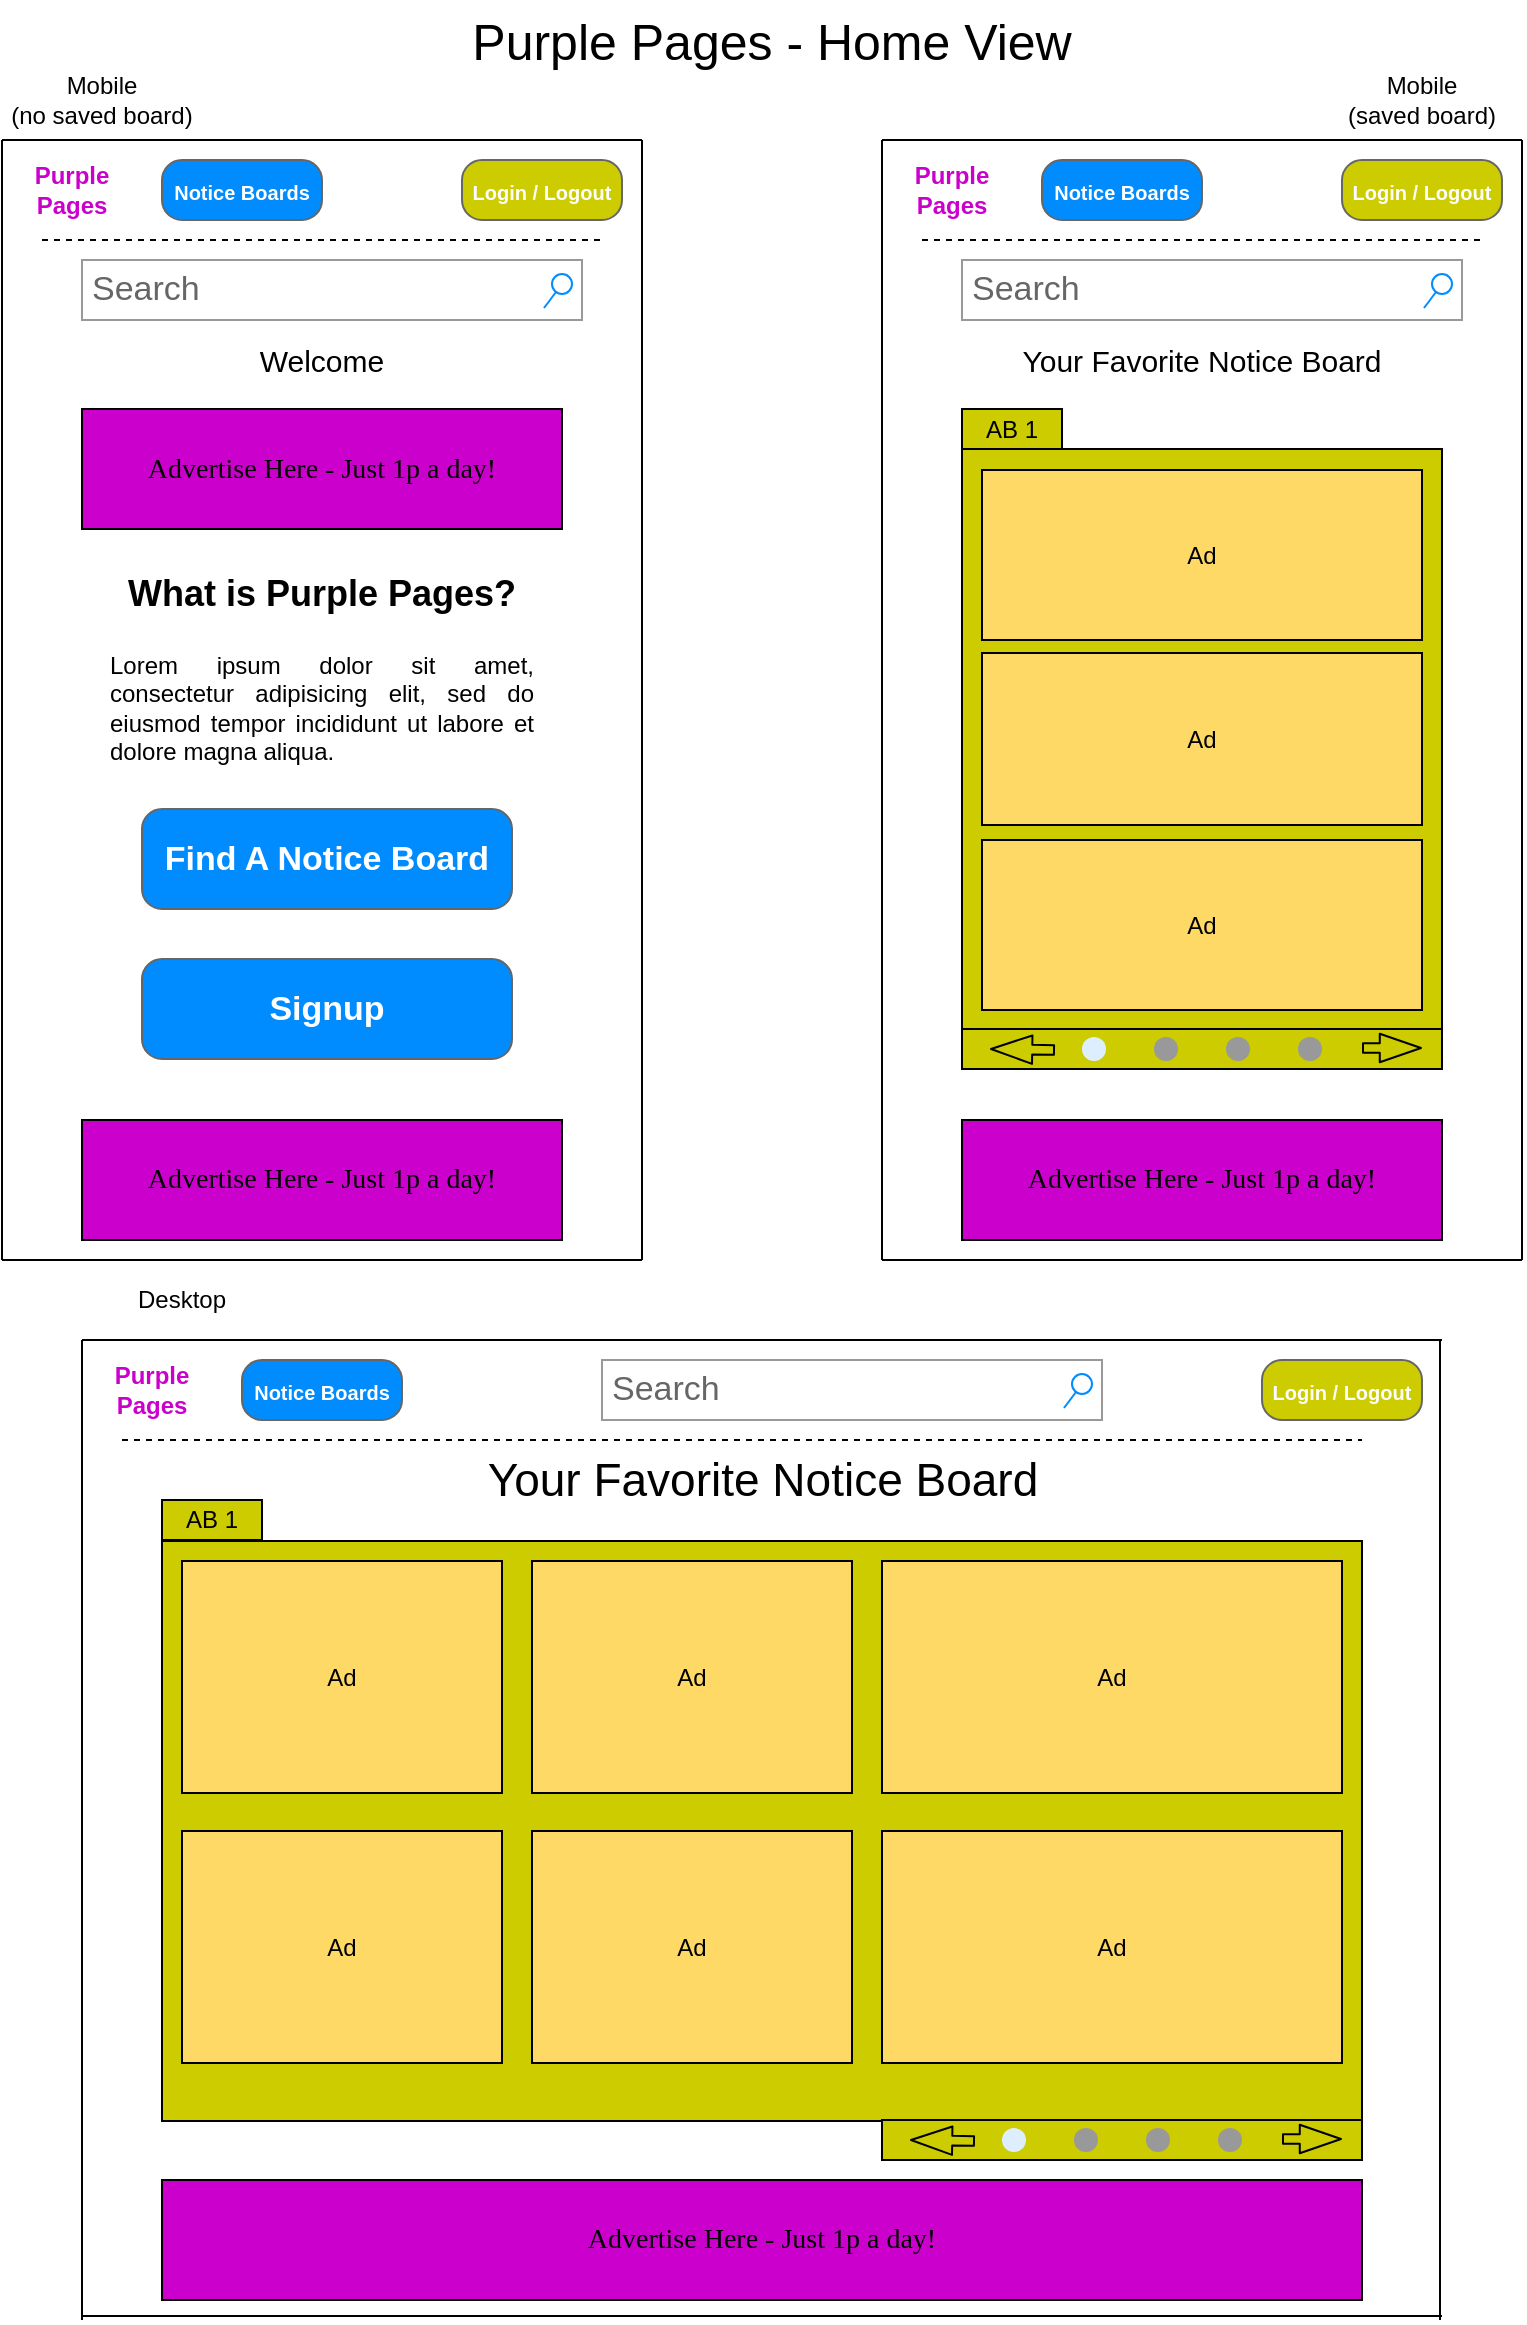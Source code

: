 <mxfile version="12.1.0" type="device" pages="1"><diagram id="4r0fBzSc8f4pYXhXA40c" name="Page-1"><mxGraphModel dx="1408" dy="699" grid="1" gridSize="10" guides="1" tooltips="1" connect="1" arrows="1" fold="1" page="1" pageScale="1" pageWidth="827" pageHeight="1169" math="0" shadow="0"><root><mxCell id="0"/><mxCell id="1" parent="0"/><mxCell id="d-PyySIdQM4EPSaNK-hC-1" value="Purple Pages - Home View" style="text;html=1;strokeColor=none;fillColor=none;align=center;verticalAlign=middle;whiteSpace=wrap;rounded=0;fontSize=25;" parent="1" vertex="1"><mxGeometry x="110" width="630" height="40" as="geometry"/></mxCell><mxCell id="d-PyySIdQM4EPSaNK-hC-2" value="" style="endArrow=none;html=1;" parent="1" edge="1"><mxGeometry width="50" height="50" relative="1" as="geometry"><mxPoint x="40" y="70" as="sourcePoint"/><mxPoint x="360" y="70" as="targetPoint"/></mxGeometry></mxCell><mxCell id="d-PyySIdQM4EPSaNK-hC-3" value="" style="endArrow=none;html=1;" parent="1" edge="1"><mxGeometry width="50" height="50" relative="1" as="geometry"><mxPoint x="40" y="630" as="sourcePoint"/><mxPoint x="40" y="70" as="targetPoint"/></mxGeometry></mxCell><mxCell id="d-PyySIdQM4EPSaNK-hC-4" value="" style="endArrow=none;html=1;" parent="1" edge="1"><mxGeometry width="50" height="50" relative="1" as="geometry"><mxPoint x="360" y="630" as="sourcePoint"/><mxPoint x="360" y="70" as="targetPoint"/></mxGeometry></mxCell><mxCell id="d-PyySIdQM4EPSaNK-hC-5" value="&lt;b&gt;&lt;font color=&quot;#cc00cc&quot;&gt;Purple&lt;br&gt;Pages&lt;/font&gt;&lt;/b&gt;" style="text;html=1;strokeColor=none;fillColor=none;align=center;verticalAlign=middle;whiteSpace=wrap;rounded=0;" parent="1" vertex="1"><mxGeometry x="50" y="80" width="50" height="30" as="geometry"/></mxCell><mxCell id="d-PyySIdQM4EPSaNK-hC-6" value="&lt;font style=&quot;font-size: 10px&quot;&gt;Notice Boards&lt;/font&gt;" style="strokeWidth=1;shadow=0;dashed=0;align=center;html=1;shape=mxgraph.mockup.buttons.button;strokeColor=#666666;fontColor=#ffffff;mainText=;buttonStyle=round;fontSize=17;fontStyle=1;fillColor=#008cff;whiteSpace=wrap;" parent="1" vertex="1"><mxGeometry x="120" y="80" width="80" height="30" as="geometry"/></mxCell><mxCell id="d-PyySIdQM4EPSaNK-hC-7" value="&lt;span style=&quot;font-size: 10px&quot;&gt;Login / Logout&lt;/span&gt;" style="strokeWidth=1;shadow=0;dashed=0;align=center;html=1;shape=mxgraph.mockup.buttons.button;strokeColor=#666666;fontColor=#ffffff;mainText=;buttonStyle=round;fontSize=17;fontStyle=1;fillColor=#CCCC00;whiteSpace=wrap;" parent="1" vertex="1"><mxGeometry x="270" y="80" width="80" height="30" as="geometry"/></mxCell><mxCell id="d-PyySIdQM4EPSaNK-hC-14" value="" style="endArrow=none;dashed=1;html=1;" parent="1" edge="1"><mxGeometry width="50" height="50" relative="1" as="geometry"><mxPoint x="60" y="120" as="sourcePoint"/><mxPoint x="340" y="120" as="targetPoint"/></mxGeometry></mxCell><mxCell id="d-PyySIdQM4EPSaNK-hC-16" value="&lt;font style=&quot;font-size: 15px&quot;&gt;Welcome&lt;/font&gt;" style="text;html=1;strokeColor=none;fillColor=none;align=center;verticalAlign=middle;whiteSpace=wrap;rounded=0;" parent="1" vertex="1"><mxGeometry x="80" y="170" width="240" height="20" as="geometry"/></mxCell><mxCell id="d-PyySIdQM4EPSaNK-hC-31" value="Search" style="strokeWidth=1;shadow=0;dashed=0;align=center;html=1;shape=mxgraph.mockup.forms.searchBox;strokeColor=#999999;mainText=;fillColor=#ffffff;strokeColor2=#008cff;fontColor=#666666;fontSize=17;align=left;spacingLeft=3;" parent="1" vertex="1"><mxGeometry x="80" y="130" width="250" height="30" as="geometry"/></mxCell><mxCell id="d-PyySIdQM4EPSaNK-hC-32" value="&lt;font style=&quot;font-size: 14px&quot; face=&quot;Comic Sans MS&quot;&gt;Advertise Here - Just 1p a day!&lt;/font&gt;" style="rounded=0;whiteSpace=wrap;html=1;fillColor=#CC00CC;" parent="1" vertex="1"><mxGeometry x="80" y="560" width="240" height="60" as="geometry"/></mxCell><mxCell id="d-PyySIdQM4EPSaNK-hC-33" value="" style="endArrow=none;html=1;" parent="1" edge="1"><mxGeometry width="50" height="50" relative="1" as="geometry"><mxPoint x="40" y="630" as="sourcePoint"/><mxPoint x="360" y="630" as="targetPoint"/></mxGeometry></mxCell><mxCell id="d-PyySIdQM4EPSaNK-hC-34" value="Mobile&lt;br&gt;(no saved board)" style="text;html=1;strokeColor=none;fillColor=none;align=center;verticalAlign=middle;whiteSpace=wrap;rounded=0;" parent="1" vertex="1"><mxGeometry x="40" y="40" width="100" height="20" as="geometry"/></mxCell><mxCell id="d-PyySIdQM4EPSaNK-hC-35" value="" style="endArrow=none;html=1;" parent="1" edge="1"><mxGeometry width="50" height="50" relative="1" as="geometry"><mxPoint x="480" y="70" as="sourcePoint"/><mxPoint x="800" y="70" as="targetPoint"/></mxGeometry></mxCell><mxCell id="d-PyySIdQM4EPSaNK-hC-36" value="" style="endArrow=none;html=1;" parent="1" edge="1"><mxGeometry width="50" height="50" relative="1" as="geometry"><mxPoint x="480" y="630" as="sourcePoint"/><mxPoint x="480" y="70" as="targetPoint"/></mxGeometry></mxCell><mxCell id="d-PyySIdQM4EPSaNK-hC-37" value="" style="endArrow=none;html=1;" parent="1" edge="1"><mxGeometry width="50" height="50" relative="1" as="geometry"><mxPoint x="800" y="630" as="sourcePoint"/><mxPoint x="800" y="70" as="targetPoint"/></mxGeometry></mxCell><mxCell id="d-PyySIdQM4EPSaNK-hC-38" value="&lt;b&gt;&lt;font color=&quot;#cc00cc&quot;&gt;Purple&lt;br&gt;Pages&lt;/font&gt;&lt;/b&gt;" style="text;html=1;strokeColor=none;fillColor=none;align=center;verticalAlign=middle;whiteSpace=wrap;rounded=0;" parent="1" vertex="1"><mxGeometry x="490" y="80" width="50" height="30" as="geometry"/></mxCell><mxCell id="d-PyySIdQM4EPSaNK-hC-39" value="&lt;font style=&quot;font-size: 10px&quot;&gt;Notice Boards&lt;/font&gt;" style="strokeWidth=1;shadow=0;dashed=0;align=center;html=1;shape=mxgraph.mockup.buttons.button;strokeColor=#666666;fontColor=#ffffff;mainText=;buttonStyle=round;fontSize=17;fontStyle=1;fillColor=#008cff;whiteSpace=wrap;" parent="1" vertex="1"><mxGeometry x="560" y="80" width="80" height="30" as="geometry"/></mxCell><mxCell id="d-PyySIdQM4EPSaNK-hC-40" value="&lt;span style=&quot;font-size: 10px&quot;&gt;Login / Logout&lt;/span&gt;" style="strokeWidth=1;shadow=0;dashed=0;align=center;html=1;shape=mxgraph.mockup.buttons.button;strokeColor=#666666;fontColor=#ffffff;mainText=;buttonStyle=round;fontSize=17;fontStyle=1;fillColor=#CCCC00;whiteSpace=wrap;" parent="1" vertex="1"><mxGeometry x="710" y="80" width="80" height="30" as="geometry"/></mxCell><mxCell id="d-PyySIdQM4EPSaNK-hC-41" value="" style="endArrow=none;dashed=1;html=1;" parent="1" edge="1"><mxGeometry width="50" height="50" relative="1" as="geometry"><mxPoint x="500" y="120" as="sourcePoint"/><mxPoint x="780" y="120" as="targetPoint"/></mxGeometry></mxCell><mxCell id="d-PyySIdQM4EPSaNK-hC-42" value="" style="rounded=0;whiteSpace=wrap;html=1;fillColor=#CCCC00;" parent="1" vertex="1"><mxGeometry x="520" y="224.5" width="240" height="290" as="geometry"/></mxCell><mxCell id="d-PyySIdQM4EPSaNK-hC-43" value="&lt;font style=&quot;font-size: 15px&quot;&gt;Your Favorite Notice Board&lt;/font&gt;" style="text;html=1;strokeColor=none;fillColor=none;align=center;verticalAlign=middle;whiteSpace=wrap;rounded=0;" parent="1" vertex="1"><mxGeometry x="520" y="170" width="240" height="20" as="geometry"/></mxCell><mxCell id="d-PyySIdQM4EPSaNK-hC-44" value="AB 1" style="rounded=0;whiteSpace=wrap;html=1;fillColor=#CCCC00;" parent="1" vertex="1"><mxGeometry x="520" y="204.5" width="50" height="20" as="geometry"/></mxCell><mxCell id="d-PyySIdQM4EPSaNK-hC-45" value="Ad" style="rounded=0;whiteSpace=wrap;html=1;fillColor=#FFD966;" parent="1" vertex="1"><mxGeometry x="530" y="235" width="220" height="85" as="geometry"/></mxCell><mxCell id="d-PyySIdQM4EPSaNK-hC-49" value="Ad" style="rounded=0;whiteSpace=wrap;html=1;fillColor=#FFD966;" parent="1" vertex="1"><mxGeometry x="530" y="326.5" width="220" height="86" as="geometry"/></mxCell><mxCell id="d-PyySIdQM4EPSaNK-hC-51" value="Ad" style="rounded=0;whiteSpace=wrap;html=1;fillColor=#FFD966;" parent="1" vertex="1"><mxGeometry x="530" y="420" width="220" height="85" as="geometry"/></mxCell><mxCell id="d-PyySIdQM4EPSaNK-hC-53" value="" style="rounded=0;whiteSpace=wrap;html=1;fillColor=#CCCC00;" parent="1" vertex="1"><mxGeometry x="520" y="514.5" width="240" height="20" as="geometry"/></mxCell><mxCell id="d-PyySIdQM4EPSaNK-hC-54" value="" style="verticalLabelPosition=bottom;shadow=0;dashed=0;align=center;html=1;verticalAlign=top;strokeWidth=1;shape=mxgraph.mockup.navigation.pageControl;fillColor=#999999;strokeColor=#ddeeff;" parent="1" vertex="1"><mxGeometry x="580" y="509.5" width="120" height="30" as="geometry"/></mxCell><mxCell id="d-PyySIdQM4EPSaNK-hC-55" value="" style="shape=flexArrow;endArrow=classic;html=1;endWidth=8.395;endSize=6.538;width=4.828;" parent="1" edge="1"><mxGeometry width="50" height="50" relative="1" as="geometry"><mxPoint x="720" y="524" as="sourcePoint"/><mxPoint x="750" y="524" as="targetPoint"/></mxGeometry></mxCell><mxCell id="d-PyySIdQM4EPSaNK-hC-56" value="" style="shape=flexArrow;endArrow=classic;html=1;endWidth=8.395;endSize=6.538;width=4.828;" parent="1" edge="1"><mxGeometry width="50" height="50" relative="1" as="geometry"><mxPoint x="566.5" y="525" as="sourcePoint"/><mxPoint x="534" y="524.5" as="targetPoint"/></mxGeometry></mxCell><mxCell id="d-PyySIdQM4EPSaNK-hC-57" value="Search" style="strokeWidth=1;shadow=0;dashed=0;align=center;html=1;shape=mxgraph.mockup.forms.searchBox;strokeColor=#999999;mainText=;fillColor=#ffffff;strokeColor2=#008cff;fontColor=#666666;fontSize=17;align=left;spacingLeft=3;" parent="1" vertex="1"><mxGeometry x="520" y="130" width="250" height="30" as="geometry"/></mxCell><mxCell id="d-PyySIdQM4EPSaNK-hC-58" value="&lt;font style=&quot;font-size: 14px&quot; face=&quot;Comic Sans MS&quot;&gt;Advertise Here - Just 1p a day!&lt;/font&gt;" style="rounded=0;whiteSpace=wrap;html=1;fillColor=#CC00CC;" parent="1" vertex="1"><mxGeometry x="520" y="560" width="240" height="60" as="geometry"/></mxCell><mxCell id="d-PyySIdQM4EPSaNK-hC-59" value="" style="endArrow=none;html=1;" parent="1" edge="1"><mxGeometry width="50" height="50" relative="1" as="geometry"><mxPoint x="480" y="630" as="sourcePoint"/><mxPoint x="800" y="630" as="targetPoint"/></mxGeometry></mxCell><mxCell id="d-PyySIdQM4EPSaNK-hC-60" value="Mobile&lt;br&gt;(saved board)" style="text;html=1;strokeColor=none;fillColor=none;align=center;verticalAlign=middle;whiteSpace=wrap;rounded=0;" parent="1" vertex="1"><mxGeometry x="700" y="40" width="100" height="20" as="geometry"/></mxCell><mxCell id="d-PyySIdQM4EPSaNK-hC-61" value="" style="endArrow=none;html=1;" parent="1" edge="1"><mxGeometry width="50" height="50" relative="1" as="geometry"><mxPoint x="80" y="670" as="sourcePoint"/><mxPoint x="760" y="670" as="targetPoint"/></mxGeometry></mxCell><mxCell id="d-PyySIdQM4EPSaNK-hC-62" value="" style="endArrow=none;html=1;" parent="1" edge="1"><mxGeometry width="50" height="50" relative="1" as="geometry"><mxPoint x="80" y="1160" as="sourcePoint"/><mxPoint x="80" y="670" as="targetPoint"/></mxGeometry></mxCell><mxCell id="d-PyySIdQM4EPSaNK-hC-63" value="" style="endArrow=none;html=1;" parent="1" edge="1"><mxGeometry width="50" height="50" relative="1" as="geometry"><mxPoint x="759" y="1160" as="sourcePoint"/><mxPoint x="759" y="670" as="targetPoint"/></mxGeometry></mxCell><mxCell id="d-PyySIdQM4EPSaNK-hC-64" value="&lt;b&gt;&lt;font color=&quot;#cc00cc&quot;&gt;Purple&lt;br&gt;Pages&lt;/font&gt;&lt;/b&gt;" style="text;html=1;strokeColor=none;fillColor=none;align=center;verticalAlign=middle;whiteSpace=wrap;rounded=0;" parent="1" vertex="1"><mxGeometry x="90" y="680" width="50" height="30" as="geometry"/></mxCell><mxCell id="d-PyySIdQM4EPSaNK-hC-65" value="&lt;font style=&quot;font-size: 10px&quot;&gt;Notice Boards&lt;/font&gt;" style="strokeWidth=1;shadow=0;dashed=0;align=center;html=1;shape=mxgraph.mockup.buttons.button;strokeColor=#666666;fontColor=#ffffff;mainText=;buttonStyle=round;fontSize=17;fontStyle=1;fillColor=#008cff;whiteSpace=wrap;" parent="1" vertex="1"><mxGeometry x="160" y="680" width="80" height="30" as="geometry"/></mxCell><mxCell id="d-PyySIdQM4EPSaNK-hC-66" value="&lt;span style=&quot;font-size: 10px&quot;&gt;Login / Logout&lt;/span&gt;" style="strokeWidth=1;shadow=0;dashed=0;align=center;html=1;shape=mxgraph.mockup.buttons.button;strokeColor=#666666;fontColor=#ffffff;mainText=;buttonStyle=round;fontSize=17;fontStyle=1;fillColor=#CCCC00;whiteSpace=wrap;" parent="1" vertex="1"><mxGeometry x="670" y="680" width="80" height="30" as="geometry"/></mxCell><mxCell id="d-PyySIdQM4EPSaNK-hC-67" value="" style="endArrow=none;dashed=1;html=1;" parent="1" edge="1"><mxGeometry width="50" height="50" relative="1" as="geometry"><mxPoint x="100" y="720" as="sourcePoint"/><mxPoint x="720" y="720" as="targetPoint"/></mxGeometry></mxCell><mxCell id="d-PyySIdQM4EPSaNK-hC-68" value="" style="rounded=0;whiteSpace=wrap;html=1;fillColor=#CCCC00;" parent="1" vertex="1"><mxGeometry x="120" y="770.5" width="600" height="290" as="geometry"/></mxCell><mxCell id="d-PyySIdQM4EPSaNK-hC-69" value="&lt;font style=&quot;font-size: 23px&quot;&gt;Your Favorite Notice Board&lt;/font&gt;" style="text;html=1;strokeColor=none;fillColor=none;align=center;verticalAlign=middle;whiteSpace=wrap;rounded=0;" parent="1" vertex="1"><mxGeometry x="257.5" y="730" width="325" height="20" as="geometry"/></mxCell><mxCell id="d-PyySIdQM4EPSaNK-hC-70" value="AB 1" style="rounded=0;whiteSpace=wrap;html=1;fillColor=#CCCC00;" parent="1" vertex="1"><mxGeometry x="120" y="750" width="50" height="20" as="geometry"/></mxCell><mxCell id="d-PyySIdQM4EPSaNK-hC-72" value="Ad" style="rounded=0;whiteSpace=wrap;html=1;fillColor=#FFD966;" parent="1" vertex="1"><mxGeometry x="480" y="780.5" width="230" height="116" as="geometry"/></mxCell><mxCell id="d-PyySIdQM4EPSaNK-hC-79" value="" style="rounded=0;whiteSpace=wrap;html=1;fillColor=#CCCC00;" parent="1" vertex="1"><mxGeometry x="480" y="1060" width="240" height="20" as="geometry"/></mxCell><mxCell id="d-PyySIdQM4EPSaNK-hC-80" value="" style="verticalLabelPosition=bottom;shadow=0;dashed=0;align=center;html=1;verticalAlign=top;strokeWidth=1;shape=mxgraph.mockup.navigation.pageControl;fillColor=#999999;strokeColor=#ddeeff;" parent="1" vertex="1"><mxGeometry x="540" y="1055" width="120" height="30" as="geometry"/></mxCell><mxCell id="d-PyySIdQM4EPSaNK-hC-81" value="" style="shape=flexArrow;endArrow=classic;html=1;endWidth=8.395;endSize=6.538;width=4.828;" parent="1" edge="1"><mxGeometry width="50" height="50" relative="1" as="geometry"><mxPoint x="680" y="1069.5" as="sourcePoint"/><mxPoint x="710" y="1069.5" as="targetPoint"/></mxGeometry></mxCell><mxCell id="d-PyySIdQM4EPSaNK-hC-82" value="" style="shape=flexArrow;endArrow=classic;html=1;endWidth=8.395;endSize=6.538;width=4.828;" parent="1" edge="1"><mxGeometry width="50" height="50" relative="1" as="geometry"><mxPoint x="526.5" y="1070.5" as="sourcePoint"/><mxPoint x="494" y="1070" as="targetPoint"/></mxGeometry></mxCell><mxCell id="d-PyySIdQM4EPSaNK-hC-83" value="Search" style="strokeWidth=1;shadow=0;dashed=0;align=center;html=1;shape=mxgraph.mockup.forms.searchBox;strokeColor=#999999;mainText=;fillColor=#ffffff;strokeColor2=#008cff;fontColor=#666666;fontSize=17;align=left;spacingLeft=3;" parent="1" vertex="1"><mxGeometry x="340" y="680" width="250" height="30" as="geometry"/></mxCell><mxCell id="d-PyySIdQM4EPSaNK-hC-84" value="&lt;font style=&quot;font-size: 14px&quot; face=&quot;Comic Sans MS&quot;&gt;Advertise Here - Just 1p a day!&lt;/font&gt;" style="rounded=0;whiteSpace=wrap;html=1;fillColor=#CC00CC;" parent="1" vertex="1"><mxGeometry x="120" y="1090" width="600" height="60" as="geometry"/></mxCell><mxCell id="d-PyySIdQM4EPSaNK-hC-85" value="" style="endArrow=none;html=1;" parent="1" edge="1"><mxGeometry width="50" height="50" relative="1" as="geometry"><mxPoint x="80" y="1158" as="sourcePoint"/><mxPoint x="760" y="1158" as="targetPoint"/></mxGeometry></mxCell><mxCell id="d-PyySIdQM4EPSaNK-hC-86" value="Desktop" style="text;html=1;strokeColor=none;fillColor=none;align=center;verticalAlign=middle;whiteSpace=wrap;rounded=0;" parent="1" vertex="1"><mxGeometry x="80" y="640" width="100" height="20" as="geometry"/></mxCell><mxCell id="d-PyySIdQM4EPSaNK-hC-88" value="Ad" style="rounded=0;whiteSpace=wrap;html=1;fillColor=#FFD966;" parent="1" vertex="1"><mxGeometry x="480" y="915.5" width="230" height="116" as="geometry"/></mxCell><mxCell id="d-PyySIdQM4EPSaNK-hC-89" value="Ad" style="rounded=0;whiteSpace=wrap;html=1;fillColor=#FFD966;" parent="1" vertex="1"><mxGeometry x="130" y="780.5" width="160" height="116" as="geometry"/></mxCell><mxCell id="d-PyySIdQM4EPSaNK-hC-90" value="Ad" style="rounded=0;whiteSpace=wrap;html=1;fillColor=#FFD966;" parent="1" vertex="1"><mxGeometry x="130" y="915.5" width="160" height="116" as="geometry"/></mxCell><mxCell id="d-PyySIdQM4EPSaNK-hC-92" value="Ad" style="rounded=0;whiteSpace=wrap;html=1;fillColor=#FFD966;" parent="1" vertex="1"><mxGeometry x="305" y="780.5" width="160" height="116" as="geometry"/></mxCell><mxCell id="d-PyySIdQM4EPSaNK-hC-93" value="Ad" style="rounded=0;whiteSpace=wrap;html=1;fillColor=#FFD966;" parent="1" vertex="1"><mxGeometry x="305" y="915.5" width="160" height="116" as="geometry"/></mxCell><mxCell id="d-PyySIdQM4EPSaNK-hC-96" value="Find A Notice Board" style="strokeWidth=1;shadow=0;dashed=0;align=center;html=1;shape=mxgraph.mockup.buttons.button;strokeColor=#666666;fontColor=#ffffff;mainText=;buttonStyle=round;fontSize=17;fontStyle=1;fillColor=#008cff;whiteSpace=wrap;" parent="1" vertex="1"><mxGeometry x="110" y="404.5" width="185" height="50" as="geometry"/></mxCell><mxCell id="d-PyySIdQM4EPSaNK-hC-97" value="Signup" style="strokeWidth=1;shadow=0;dashed=0;align=center;html=1;shape=mxgraph.mockup.buttons.button;strokeColor=#666666;fontColor=#ffffff;mainText=;buttonStyle=round;fontSize=17;fontStyle=1;fillColor=#008cff;whiteSpace=wrap;" parent="1" vertex="1"><mxGeometry x="110" y="479.5" width="185" height="50" as="geometry"/></mxCell><mxCell id="d-PyySIdQM4EPSaNK-hC-99" value="&lt;font style=&quot;font-size: 14px&quot; face=&quot;Comic Sans MS&quot;&gt;Advertise Here - Just 1p a day!&lt;/font&gt;" style="rounded=0;whiteSpace=wrap;html=1;fillColor=#CC00CC;" parent="1" vertex="1"><mxGeometry x="80" y="204.5" width="240" height="60" as="geometry"/></mxCell><mxCell id="d-PyySIdQM4EPSaNK-hC-100" value="&lt;h1&gt;&lt;font style=&quot;font-size: 18px&quot;&gt;What is Purple Pages?&lt;/font&gt;&lt;/h1&gt;&lt;p style=&quot;text-align: justify&quot;&gt;Lorem ipsum dolor sit amet, consectetur adipisicing elit, sed do eiusmod tempor incididunt ut labore et dolore magna aliqua.&lt;/p&gt;" style="text;html=1;strokeColor=none;fillColor=none;spacing=5;spacingTop=-20;whiteSpace=wrap;overflow=hidden;rounded=0;align=center;" parent="1" vertex="1"><mxGeometry x="90" y="275" width="220" height="120" as="geometry"/></mxCell></root></mxGraphModel></diagram></mxfile>